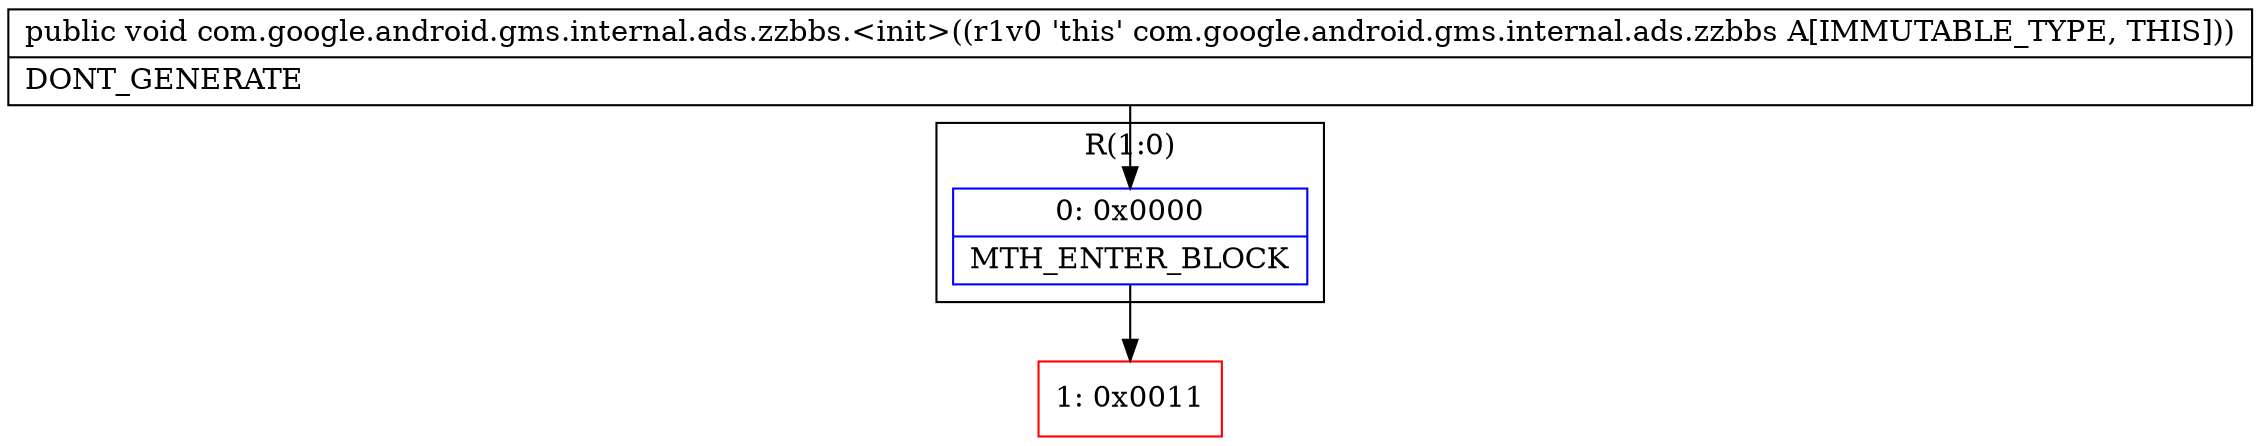 digraph "CFG forcom.google.android.gms.internal.ads.zzbbs.\<init\>()V" {
subgraph cluster_Region_100355003 {
label = "R(1:0)";
node [shape=record,color=blue];
Node_0 [shape=record,label="{0\:\ 0x0000|MTH_ENTER_BLOCK\l}"];
}
Node_1 [shape=record,color=red,label="{1\:\ 0x0011}"];
MethodNode[shape=record,label="{public void com.google.android.gms.internal.ads.zzbbs.\<init\>((r1v0 'this' com.google.android.gms.internal.ads.zzbbs A[IMMUTABLE_TYPE, THIS]))  | DONT_GENERATE\l}"];
MethodNode -> Node_0;
Node_0 -> Node_1;
}

